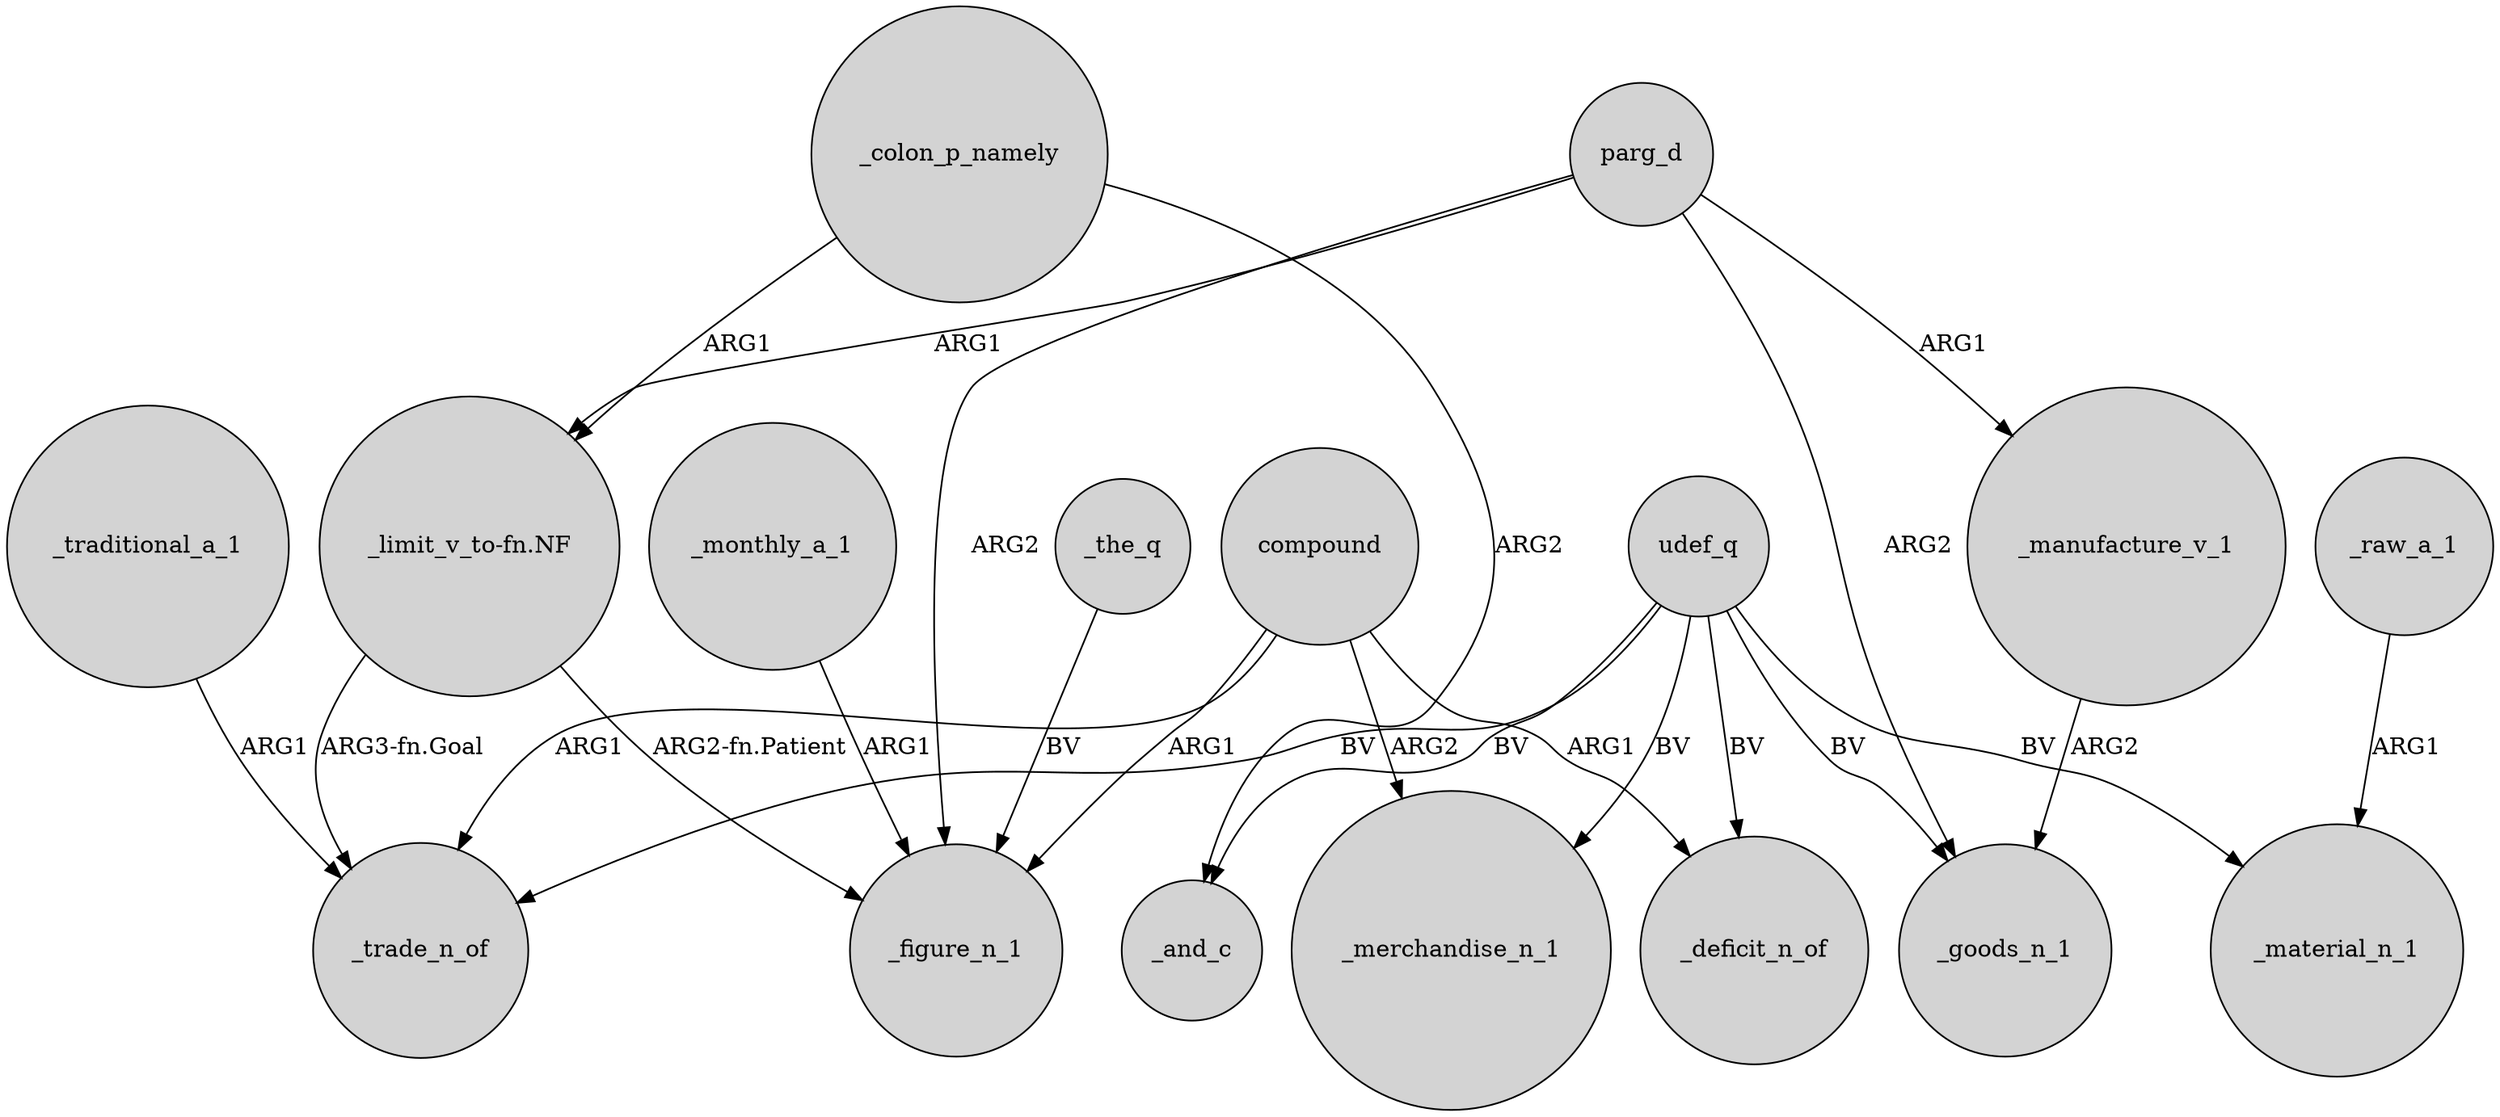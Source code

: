 digraph {
	node [shape=circle style=filled]
	udef_q -> _trade_n_of [label=BV]
	_monthly_a_1 -> _figure_n_1 [label=ARG1]
	compound -> _trade_n_of [label=ARG1]
	udef_q -> _merchandise_n_1 [label=BV]
	parg_d -> "_limit_v_to-fn.NF" [label=ARG1]
	_the_q -> _figure_n_1 [label=BV]
	udef_q -> _deficit_n_of [label=BV]
	_colon_p_namely -> _and_c [label=ARG2]
	_manufacture_v_1 -> _goods_n_1 [label=ARG2]
	parg_d -> _manufacture_v_1 [label=ARG1]
	udef_q -> _material_n_1 [label=BV]
	udef_q -> _goods_n_1 [label=BV]
	compound -> _deficit_n_of [label=ARG1]
	"_limit_v_to-fn.NF" -> _figure_n_1 [label="ARG2-fn.Patient"]
	_colon_p_namely -> "_limit_v_to-fn.NF" [label=ARG1]
	"_limit_v_to-fn.NF" -> _trade_n_of [label="ARG3-fn.Goal"]
	_traditional_a_1 -> _trade_n_of [label=ARG1]
	compound -> _merchandise_n_1 [label=ARG2]
	parg_d -> _goods_n_1 [label=ARG2]
	udef_q -> _and_c [label=BV]
	_raw_a_1 -> _material_n_1 [label=ARG1]
	parg_d -> _figure_n_1 [label=ARG2]
	compound -> _figure_n_1 [label=ARG1]
}
